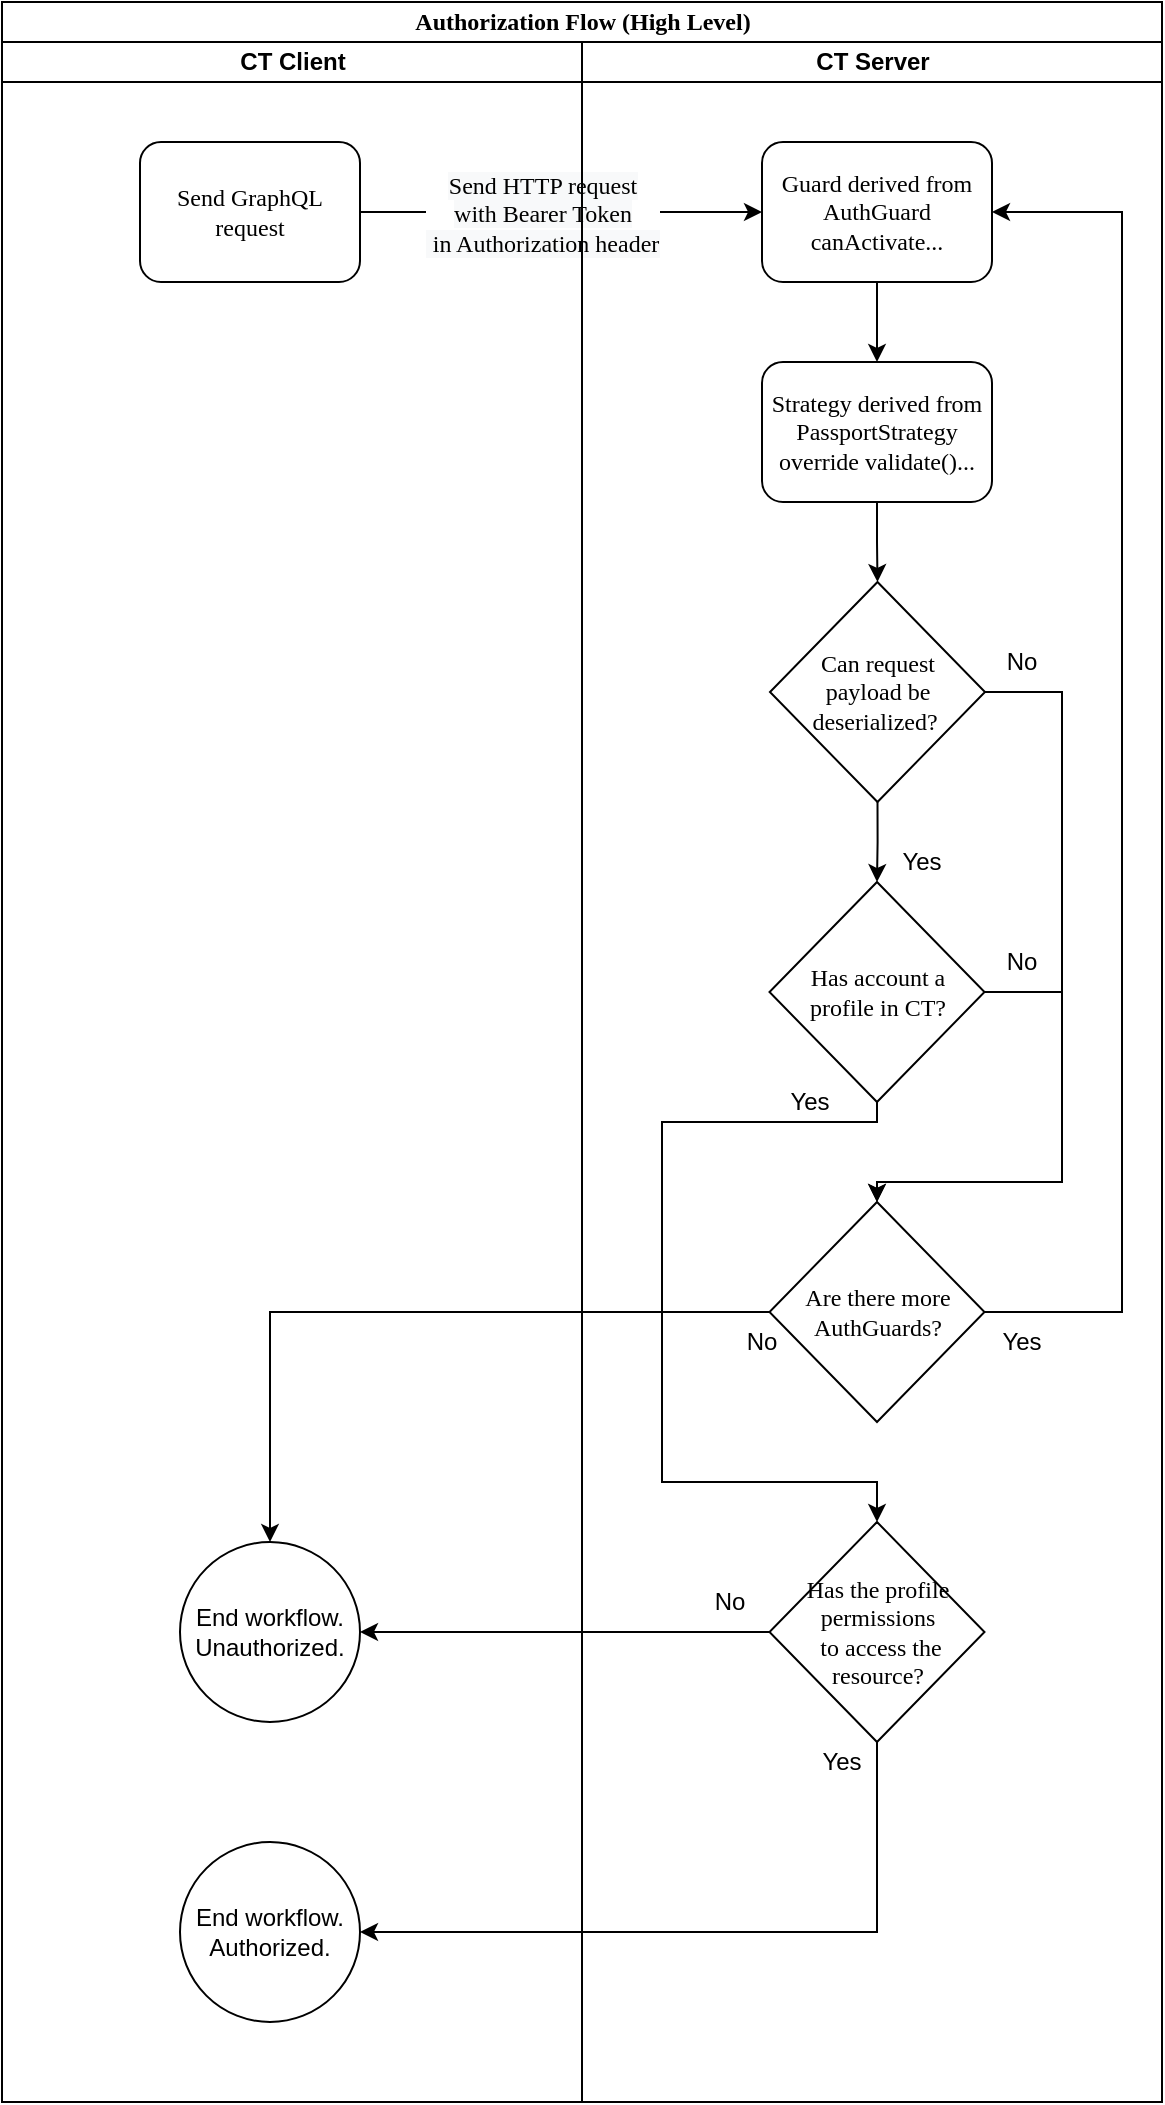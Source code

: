 <mxfile version="14.4.3" type="google"><diagram name="Page-1" id="74e2e168-ea6b-b213-b513-2b3c1d86103e"><mxGraphModel dx="1990" dy="2016" grid="1" gridSize="10" guides="1" tooltips="1" connect="1" arrows="1" fold="1" page="1" pageScale="1" pageWidth="1100" pageHeight="850" background="#ffffff" math="0" shadow="0"><root><mxCell id="0"/><mxCell id="1" parent="0"/><mxCell id="77e6c97f196da883-1" value="&lt;font style=&quot;font-size: 12px&quot;&gt;Authorization Flow (High Level)&lt;/font&gt;" style="swimlane;html=1;childLayout=stackLayout;startSize=20;rounded=0;shadow=0;labelBackgroundColor=none;strokeWidth=1;fontFamily=Verdana;fontSize=8;align=center;" parent="1" vertex="1"><mxGeometry x="50" y="-800" width="580" height="1050" as="geometry"/></mxCell><mxCell id="77e6c97f196da883-2" value="CT Client" style="swimlane;html=1;startSize=20;" parent="77e6c97f196da883-1" vertex="1"><mxGeometry y="20" width="290" height="1030" as="geometry"/></mxCell><mxCell id="lhfejMTyPwIH4GVee4Qt-28" value="End workflow.&lt;br&gt;Unauthorized." style="ellipse;whiteSpace=wrap;html=1;aspect=fixed;" parent="77e6c97f196da883-2" vertex="1"><mxGeometry x="89" y="750" width="90" height="90" as="geometry"/></mxCell><mxCell id="lhfejMTyPwIH4GVee4Qt-36" value="End workflow.&lt;br&gt;Authorized." style="ellipse;whiteSpace=wrap;html=1;aspect=fixed;" parent="77e6c97f196da883-2" vertex="1"><mxGeometry x="89" y="900" width="90" height="90" as="geometry"/></mxCell><mxCell id="goj6uNLL3-C3HQTeUCWC-16" value="&lt;span style=&quot;font-size: 12px&quot;&gt;Send GraphQL request&lt;/span&gt;" style="rounded=1;whiteSpace=wrap;html=1;shadow=0;labelBackgroundColor=none;strokeWidth=1;fontFamily=Verdana;fontSize=8;align=center;" parent="77e6c97f196da883-2" vertex="1"><mxGeometry x="69" y="50" width="110" height="70" as="geometry"/></mxCell><mxCell id="goj6uNLL3-C3HQTeUCWC-17" style="edgeStyle=orthogonalEdgeStyle;rounded=0;orthogonalLoop=1;jettySize=auto;html=1;exitX=1;exitY=0.5;exitDx=0;exitDy=0;" parent="77e6c97f196da883-1" source="goj6uNLL3-C3HQTeUCWC-16" edge="1"><mxGeometry relative="1" as="geometry"><mxPoint x="380" y="105" as="targetPoint"/></mxGeometry></mxCell><mxCell id="2Q1CsEItavjbcBQvn7u_-1" value="&lt;span style=&quot;font-family: &amp;#34;verdana&amp;#34; ; font-size: 12px ; background-color: rgb(248 , 249 , 250)&quot;&gt;Send HTTP request&lt;/span&gt;&lt;br style=&quot;font-family: &amp;#34;verdana&amp;#34; ; font-size: 12px ; background-color: rgb(248 , 249 , 250)&quot;&gt;&lt;span style=&quot;font-family: &amp;#34;verdana&amp;#34; ; font-size: 12px ; background-color: rgb(248 , 249 , 250)&quot;&gt;with Bearer Token&lt;/span&gt;&lt;br style=&quot;font-family: &amp;#34;verdana&amp;#34; ; font-size: 12px ; background-color: rgb(248 , 249 , 250)&quot;&gt;&lt;span style=&quot;font-family: &amp;#34;verdana&amp;#34; ; font-size: 12px ; background-color: rgb(248 , 249 , 250)&quot;&gt;&amp;nbsp;in Authorization header&lt;/span&gt;" style="edgeLabel;html=1;align=center;verticalAlign=middle;resizable=0;points=[];" parent="goj6uNLL3-C3HQTeUCWC-17" vertex="1" connectable="0"><mxGeometry x="0.244" y="-2" relative="1" as="geometry"><mxPoint x="-34" y="-2" as="offset"/></mxGeometry></mxCell><mxCell id="2Q1CsEItavjbcBQvn7u_-27" style="edgeStyle=orthogonalEdgeStyle;rounded=0;orthogonalLoop=1;jettySize=auto;html=1;exitX=0;exitY=0.5;exitDx=0;exitDy=0;entryX=1;entryY=0.5;entryDx=0;entryDy=0;" parent="77e6c97f196da883-1" source="2Q1CsEItavjbcBQvn7u_-24" target="lhfejMTyPwIH4GVee4Qt-28" edge="1"><mxGeometry relative="1" as="geometry"><Array as="points"><mxPoint x="200" y="815"/><mxPoint x="200" y="815"/></Array></mxGeometry></mxCell><mxCell id="2Q1CsEItavjbcBQvn7u_-31" style="edgeStyle=orthogonalEdgeStyle;rounded=0;orthogonalLoop=1;jettySize=auto;html=1;exitX=0;exitY=0.5;exitDx=0;exitDy=0;entryX=0.5;entryY=0;entryDx=0;entryDy=0;" parent="77e6c97f196da883-1" source="2Q1CsEItavjbcBQvn7u_-20" target="lhfejMTyPwIH4GVee4Qt-28" edge="1"><mxGeometry relative="1" as="geometry"/></mxCell><mxCell id="77e6c97f196da883-3" value="CT Server" style="swimlane;html=1;startSize=20;" parent="77e6c97f196da883-1" vertex="1"><mxGeometry x="290" y="20" width="290" height="1030" as="geometry"/></mxCell><mxCell id="lhfejMTyPwIH4GVee4Qt-22" style="edgeStyle=orthogonalEdgeStyle;rounded=0;orthogonalLoop=1;jettySize=auto;html=1;exitX=0.5;exitY=1;exitDx=0;exitDy=0;entryX=0.5;entryY=0;entryDx=0;entryDy=0;" parent="77e6c97f196da883-3" source="77e6c97f196da883-11" target="77e6c97f196da883-9" edge="1"><mxGeometry relative="1" as="geometry"/></mxCell><mxCell id="77e6c97f196da883-11" value="&lt;font style=&quot;font-size: 12px&quot;&gt;Guard derived from AuthGuard&lt;br&gt;canActivate...&lt;br&gt;&lt;/font&gt;" style="rounded=1;whiteSpace=wrap;html=1;shadow=0;labelBackgroundColor=none;strokeWidth=1;fontFamily=Verdana;fontSize=8;align=center;" parent="77e6c97f196da883-3" vertex="1"><mxGeometry x="90" y="50" width="115" height="70" as="geometry"/></mxCell><mxCell id="2Q1CsEItavjbcBQvn7u_-16" style="edgeStyle=orthogonalEdgeStyle;rounded=0;orthogonalLoop=1;jettySize=auto;html=1;exitX=0.5;exitY=1;exitDx=0;exitDy=0;entryX=0.5;entryY=0;entryDx=0;entryDy=0;" parent="77e6c97f196da883-3" source="77e6c97f196da883-9" target="lhfejMTyPwIH4GVee4Qt-20" edge="1"><mxGeometry relative="1" as="geometry"/></mxCell><mxCell id="77e6c97f196da883-9" value="&lt;font style=&quot;font-size: 12px&quot;&gt;Strategy derived from PassportStrategy&lt;br&gt;override validate()...&lt;/font&gt;" style="rounded=1;whiteSpace=wrap;html=1;shadow=0;labelBackgroundColor=none;strokeWidth=1;fontFamily=Verdana;fontSize=8;align=center;" parent="77e6c97f196da883-3" vertex="1"><mxGeometry x="90" y="160" width="115" height="70" as="geometry"/></mxCell><mxCell id="2Q1CsEItavjbcBQvn7u_-17" style="edgeStyle=orthogonalEdgeStyle;rounded=0;orthogonalLoop=1;jettySize=auto;html=1;exitX=0.5;exitY=1;exitDx=0;exitDy=0;entryX=0.5;entryY=0;entryDx=0;entryDy=0;" parent="77e6c97f196da883-3" source="lhfejMTyPwIH4GVee4Qt-20" target="goj6uNLL3-C3HQTeUCWC-23" edge="1"><mxGeometry relative="1" as="geometry"/></mxCell><mxCell id="2Q1CsEItavjbcBQvn7u_-28" style="edgeStyle=orthogonalEdgeStyle;rounded=0;orthogonalLoop=1;jettySize=auto;html=1;exitX=1;exitY=0.5;exitDx=0;exitDy=0;entryX=0.5;entryY=0;entryDx=0;entryDy=0;" parent="77e6c97f196da883-3" source="lhfejMTyPwIH4GVee4Qt-20" target="2Q1CsEItavjbcBQvn7u_-20" edge="1"><mxGeometry relative="1" as="geometry"><Array as="points"><mxPoint x="240" y="325"/><mxPoint x="240" y="570"/><mxPoint x="148" y="570"/></Array></mxGeometry></mxCell><mxCell id="lhfejMTyPwIH4GVee4Qt-20" value="&lt;font style=&quot;font-size: 12px&quot;&gt;Can request &lt;br&gt;payload be deserialized?&amp;nbsp;&lt;br&gt;&lt;/font&gt;" style="rhombus;whiteSpace=wrap;html=1;rounded=0;shadow=0;labelBackgroundColor=none;strokeWidth=1;fontFamily=Verdana;fontSize=8;align=center;" parent="77e6c97f196da883-3" vertex="1"><mxGeometry x="94" y="270" width="107.5" height="110" as="geometry"/></mxCell><mxCell id="2Q1CsEItavjbcBQvn7u_-25" style="edgeStyle=orthogonalEdgeStyle;rounded=0;orthogonalLoop=1;jettySize=auto;html=1;exitX=0.5;exitY=1;exitDx=0;exitDy=0;entryX=0.5;entryY=0;entryDx=0;entryDy=0;" parent="77e6c97f196da883-3" source="goj6uNLL3-C3HQTeUCWC-23" target="2Q1CsEItavjbcBQvn7u_-24" edge="1"><mxGeometry relative="1" as="geometry"><Array as="points"><mxPoint x="148" y="540"/><mxPoint x="40" y="540"/><mxPoint x="40" y="720"/><mxPoint x="148" y="720"/></Array></mxGeometry></mxCell><mxCell id="2Q1CsEItavjbcBQvn7u_-29" style="edgeStyle=orthogonalEdgeStyle;rounded=0;orthogonalLoop=1;jettySize=auto;html=1;exitX=1;exitY=0.5;exitDx=0;exitDy=0;entryX=0.5;entryY=0;entryDx=0;entryDy=0;" parent="77e6c97f196da883-3" source="goj6uNLL3-C3HQTeUCWC-23" target="2Q1CsEItavjbcBQvn7u_-20" edge="1"><mxGeometry relative="1" as="geometry"><Array as="points"><mxPoint x="240" y="475"/><mxPoint x="240" y="570"/><mxPoint x="148" y="570"/></Array></mxGeometry></mxCell><mxCell id="goj6uNLL3-C3HQTeUCWC-23" value="&lt;font style=&quot;font-size: 12px&quot;&gt;Has account a &lt;br&gt;profile in CT?&lt;br&gt;&lt;/font&gt;" style="rhombus;whiteSpace=wrap;html=1;rounded=0;shadow=0;labelBackgroundColor=none;strokeWidth=1;fontFamily=Verdana;fontSize=8;align=center;" parent="77e6c97f196da883-3" vertex="1"><mxGeometry x="93.75" y="420" width="107.5" height="110" as="geometry"/></mxCell><mxCell id="2Q1CsEItavjbcBQvn7u_-18" value="No" style="text;html=1;strokeColor=none;fillColor=none;align=center;verticalAlign=middle;whiteSpace=wrap;rounded=0;" parent="77e6c97f196da883-3" vertex="1"><mxGeometry x="200" y="300" width="40" height="20" as="geometry"/></mxCell><mxCell id="2Q1CsEItavjbcBQvn7u_-19" value="Yes" style="text;html=1;strokeColor=none;fillColor=none;align=center;verticalAlign=middle;whiteSpace=wrap;rounded=0;" parent="77e6c97f196da883-3" vertex="1"><mxGeometry x="150" y="400" width="40" height="20" as="geometry"/></mxCell><mxCell id="2Q1CsEItavjbcBQvn7u_-22" value="No" style="text;html=1;strokeColor=none;fillColor=none;align=center;verticalAlign=middle;whiteSpace=wrap;rounded=0;" parent="77e6c97f196da883-3" vertex="1"><mxGeometry x="200" y="450" width="40" height="20" as="geometry"/></mxCell><mxCell id="2Q1CsEItavjbcBQvn7u_-24" value="&lt;font style=&quot;font-size: 12px&quot;&gt;Has the profile permissions&lt;br&gt;&amp;nbsp;to access the resource?&lt;br&gt;&lt;/font&gt;" style="rhombus;whiteSpace=wrap;html=1;rounded=0;shadow=0;labelBackgroundColor=none;strokeWidth=1;fontFamily=Verdana;fontSize=8;align=center;" parent="77e6c97f196da883-3" vertex="1"><mxGeometry x="93.75" y="740" width="107.5" height="110" as="geometry"/></mxCell><mxCell id="2Q1CsEItavjbcBQvn7u_-36" style="edgeStyle=orthogonalEdgeStyle;rounded=0;orthogonalLoop=1;jettySize=auto;html=1;exitX=1;exitY=0.5;exitDx=0;exitDy=0;entryX=1;entryY=0.5;entryDx=0;entryDy=0;" parent="77e6c97f196da883-3" source="2Q1CsEItavjbcBQvn7u_-20" target="77e6c97f196da883-11" edge="1"><mxGeometry relative="1" as="geometry"><Array as="points"><mxPoint x="270" y="635"/><mxPoint x="270" y="85"/></Array></mxGeometry></mxCell><mxCell id="2Q1CsEItavjbcBQvn7u_-20" value="&lt;font style=&quot;font-size: 12px&quot;&gt;Are there more AuthGuards?&lt;br&gt;&lt;/font&gt;" style="rhombus;whiteSpace=wrap;html=1;rounded=0;shadow=0;labelBackgroundColor=none;strokeWidth=1;fontFamily=Verdana;fontSize=8;align=center;" parent="77e6c97f196da883-3" vertex="1"><mxGeometry x="93.75" y="580" width="107.5" height="110" as="geometry"/></mxCell><mxCell id="2Q1CsEItavjbcBQvn7u_-32" value="No" style="text;html=1;strokeColor=none;fillColor=none;align=center;verticalAlign=middle;whiteSpace=wrap;rounded=0;" parent="77e6c97f196da883-3" vertex="1"><mxGeometry x="70" y="640" width="40" height="20" as="geometry"/></mxCell><mxCell id="2Q1CsEItavjbcBQvn7u_-33" value="Yes" style="text;html=1;strokeColor=none;fillColor=none;align=center;verticalAlign=middle;whiteSpace=wrap;rounded=0;" parent="77e6c97f196da883-3" vertex="1"><mxGeometry x="200" y="640" width="40" height="20" as="geometry"/></mxCell><mxCell id="2Q1CsEItavjbcBQvn7u_-34" value="No" style="text;html=1;strokeColor=none;fillColor=none;align=center;verticalAlign=middle;whiteSpace=wrap;rounded=0;" parent="77e6c97f196da883-3" vertex="1"><mxGeometry x="54" y="770" width="40" height="20" as="geometry"/></mxCell><mxCell id="2Q1CsEItavjbcBQvn7u_-35" value="Yes" style="text;html=1;strokeColor=none;fillColor=none;align=center;verticalAlign=middle;whiteSpace=wrap;rounded=0;" parent="77e6c97f196da883-3" vertex="1"><mxGeometry x="94" y="520" width="40" height="20" as="geometry"/></mxCell><mxCell id="2Q1CsEItavjbcBQvn7u_-39" value="Yes" style="text;html=1;strokeColor=none;fillColor=none;align=center;verticalAlign=middle;whiteSpace=wrap;rounded=0;" parent="77e6c97f196da883-3" vertex="1"><mxGeometry x="110" y="850" width="40" height="20" as="geometry"/></mxCell><mxCell id="2Q1CsEItavjbcBQvn7u_-38" style="edgeStyle=orthogonalEdgeStyle;rounded=0;orthogonalLoop=1;jettySize=auto;html=1;exitX=0.5;exitY=1;exitDx=0;exitDy=0;entryX=1;entryY=0.5;entryDx=0;entryDy=0;" parent="77e6c97f196da883-1" source="2Q1CsEItavjbcBQvn7u_-24" target="lhfejMTyPwIH4GVee4Qt-36" edge="1"><mxGeometry relative="1" as="geometry"/></mxCell></root></mxGraphModel></diagram></mxfile>